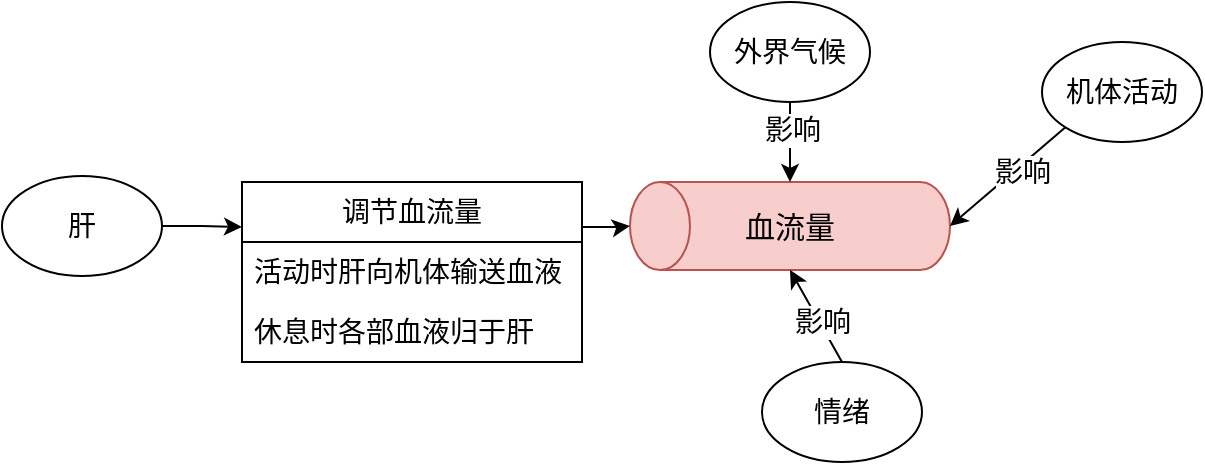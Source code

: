 <mxfile version="22.1.17" type="github">
  <diagram name="第 1 页" id="fQ9tRousY5DSWFT8Y5-h">
    <mxGraphModel dx="1050" dy="557" grid="1" gridSize="10" guides="1" tooltips="1" connect="1" arrows="1" fold="1" page="1" pageScale="1" pageWidth="827" pageHeight="1169" math="0" shadow="0">
      <root>
        <mxCell id="0" />
        <mxCell id="1" parent="0" />
        <mxCell id="rwyLPuIKU-v4uoEsg2RG-1" value="" style="shape=cylinder3;whiteSpace=wrap;html=1;boundedLbl=1;backgroundOutline=1;size=15;rotation=-90;fillColor=#f8cecc;strokeColor=#b85450;" vertex="1" parent="1">
          <mxGeometry x="462" y="112" width="44" height="160" as="geometry" />
        </mxCell>
        <mxCell id="rwyLPuIKU-v4uoEsg2RG-2" value="血流量" style="text;html=1;strokeColor=none;fillColor=none;align=center;verticalAlign=middle;whiteSpace=wrap;rounded=0;fontSize=15;" vertex="1" parent="1">
          <mxGeometry x="454" y="177" width="60" height="30" as="geometry" />
        </mxCell>
        <mxCell id="rwyLPuIKU-v4uoEsg2RG-4" value="机体活动" style="ellipse;whiteSpace=wrap;html=1;fontSize=14;" vertex="1" parent="1">
          <mxGeometry x="610" y="100" width="80" height="50" as="geometry" />
        </mxCell>
        <mxCell id="rwyLPuIKU-v4uoEsg2RG-6" value="外界气候" style="ellipse;whiteSpace=wrap;html=1;fontSize=14;" vertex="1" parent="1">
          <mxGeometry x="444" y="80" width="80" height="50" as="geometry" />
        </mxCell>
        <mxCell id="rwyLPuIKU-v4uoEsg2RG-7" value="情绪" style="ellipse;whiteSpace=wrap;html=1;fontSize=14;" vertex="1" parent="1">
          <mxGeometry x="470" y="260" width="80" height="50" as="geometry" />
        </mxCell>
        <mxCell id="rwyLPuIKU-v4uoEsg2RG-10" value="" style="endArrow=classic;html=1;rounded=0;entryX=0.5;entryY=1;entryDx=0;entryDy=0;entryPerimeter=0;exitX=0;exitY=1;exitDx=0;exitDy=0;" edge="1" parent="1" source="rwyLPuIKU-v4uoEsg2RG-4" target="rwyLPuIKU-v4uoEsg2RG-1">
          <mxGeometry width="50" height="50" relative="1" as="geometry">
            <mxPoint x="640" y="310" as="sourcePoint" />
            <mxPoint x="690" y="260" as="targetPoint" />
          </mxGeometry>
        </mxCell>
        <mxCell id="rwyLPuIKU-v4uoEsg2RG-14" value="&lt;font style=&quot;font-size: 14px;&quot;&gt;影响&lt;/font&gt;" style="edgeLabel;html=1;align=center;verticalAlign=middle;resizable=0;points=[];" vertex="1" connectable="0" parent="rwyLPuIKU-v4uoEsg2RG-10">
          <mxGeometry x="-0.179" y="3" relative="1" as="geometry">
            <mxPoint as="offset" />
          </mxGeometry>
        </mxCell>
        <mxCell id="rwyLPuIKU-v4uoEsg2RG-11" value="" style="endArrow=classic;html=1;rounded=0;exitX=0.5;exitY=1;exitDx=0;exitDy=0;entryX=1;entryY=0.5;entryDx=0;entryDy=0;entryPerimeter=0;" edge="1" parent="1" source="rwyLPuIKU-v4uoEsg2RG-6" target="rwyLPuIKU-v4uoEsg2RG-1">
          <mxGeometry width="50" height="50" relative="1" as="geometry">
            <mxPoint x="360" y="330" as="sourcePoint" />
            <mxPoint x="250" y="440" as="targetPoint" />
          </mxGeometry>
        </mxCell>
        <mxCell id="rwyLPuIKU-v4uoEsg2RG-13" value="影响" style="edgeLabel;html=1;align=center;verticalAlign=middle;resizable=0;points=[];fontSize=14;" vertex="1" connectable="0" parent="rwyLPuIKU-v4uoEsg2RG-11">
          <mxGeometry x="-0.3" y="1" relative="1" as="geometry">
            <mxPoint as="offset" />
          </mxGeometry>
        </mxCell>
        <mxCell id="rwyLPuIKU-v4uoEsg2RG-12" value="" style="endArrow=classic;html=1;rounded=0;entryX=0;entryY=0.5;entryDx=0;entryDy=0;entryPerimeter=0;exitX=0.5;exitY=0;exitDx=0;exitDy=0;" edge="1" parent="1" source="rwyLPuIKU-v4uoEsg2RG-7" target="rwyLPuIKU-v4uoEsg2RG-1">
          <mxGeometry width="50" height="50" relative="1" as="geometry">
            <mxPoint x="310" y="490" as="sourcePoint" />
            <mxPoint x="360" y="440" as="targetPoint" />
          </mxGeometry>
        </mxCell>
        <mxCell id="rwyLPuIKU-v4uoEsg2RG-15" value="影响" style="edgeLabel;html=1;align=center;verticalAlign=middle;resizable=0;points=[];fontSize=14;" vertex="1" connectable="0" parent="rwyLPuIKU-v4uoEsg2RG-12">
          <mxGeometry x="-0.106" relative="1" as="geometry">
            <mxPoint x="1" as="offset" />
          </mxGeometry>
        </mxCell>
        <mxCell id="rwyLPuIKU-v4uoEsg2RG-17" style="edgeStyle=orthogonalEdgeStyle;rounded=0;orthogonalLoop=1;jettySize=auto;html=1;exitX=1;exitY=0.25;exitDx=0;exitDy=0;" edge="1" parent="1" source="rwyLPuIKU-v4uoEsg2RG-20" target="rwyLPuIKU-v4uoEsg2RG-1">
          <mxGeometry relative="1" as="geometry" />
        </mxCell>
        <mxCell id="rwyLPuIKU-v4uoEsg2RG-16" value="肝" style="ellipse;whiteSpace=wrap;html=1;fontSize=14;" vertex="1" parent="1">
          <mxGeometry x="90" y="167" width="80" height="50" as="geometry" />
        </mxCell>
        <mxCell id="rwyLPuIKU-v4uoEsg2RG-25" value="" style="edgeStyle=orthogonalEdgeStyle;rounded=0;orthogonalLoop=1;jettySize=auto;html=1;exitX=1;exitY=0.5;exitDx=0;exitDy=0;entryX=0;entryY=0.25;entryDx=0;entryDy=0;" edge="1" parent="1" source="rwyLPuIKU-v4uoEsg2RG-16" target="rwyLPuIKU-v4uoEsg2RG-20">
          <mxGeometry relative="1" as="geometry">
            <mxPoint x="230" y="192" as="sourcePoint" />
            <mxPoint x="404" y="192" as="targetPoint" />
          </mxGeometry>
        </mxCell>
        <mxCell id="rwyLPuIKU-v4uoEsg2RG-20" value="调节血流量" style="swimlane;fontStyle=0;childLayout=stackLayout;horizontal=1;startSize=30;horizontalStack=0;resizeParent=1;resizeParentMax=0;resizeLast=0;collapsible=1;marginBottom=0;whiteSpace=wrap;html=1;fontSize=14;" vertex="1" parent="1">
          <mxGeometry x="210" y="170" width="170" height="90" as="geometry">
            <mxRectangle x="220" y="147" width="100" height="30" as="alternateBounds" />
          </mxGeometry>
        </mxCell>
        <mxCell id="rwyLPuIKU-v4uoEsg2RG-21" value="活动时肝向机体输送血液" style="text;strokeColor=none;fillColor=none;align=left;verticalAlign=middle;spacingLeft=4;spacingRight=4;overflow=hidden;points=[[0,0.5],[1,0.5]];portConstraint=eastwest;rotatable=0;whiteSpace=wrap;html=1;fontSize=14;" vertex="1" parent="rwyLPuIKU-v4uoEsg2RG-20">
          <mxGeometry y="30" width="170" height="30" as="geometry" />
        </mxCell>
        <mxCell id="rwyLPuIKU-v4uoEsg2RG-22" value="休息时各部血液归于肝" style="text;strokeColor=none;fillColor=none;align=left;verticalAlign=middle;spacingLeft=4;spacingRight=4;overflow=hidden;points=[[0,0.5],[1,0.5]];portConstraint=eastwest;rotatable=0;whiteSpace=wrap;html=1;fontSize=14;" vertex="1" parent="rwyLPuIKU-v4uoEsg2RG-20">
          <mxGeometry y="60" width="170" height="30" as="geometry" />
        </mxCell>
      </root>
    </mxGraphModel>
  </diagram>
</mxfile>
